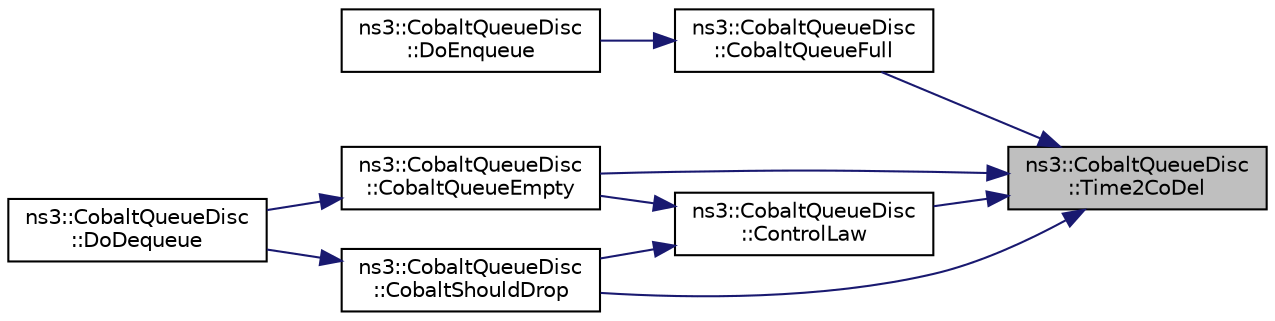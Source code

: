 digraph "ns3::CobaltQueueDisc::Time2CoDel"
{
 // LATEX_PDF_SIZE
  edge [fontname="Helvetica",fontsize="10",labelfontname="Helvetica",labelfontsize="10"];
  node [fontname="Helvetica",fontsize="10",shape=record];
  rankdir="RL";
  Node1 [label="ns3::CobaltQueueDisc\l::Time2CoDel",height=0.2,width=0.4,color="black", fillcolor="grey75", style="filled", fontcolor="black",tooltip="Return the unsigned 32-bit integer representation of the input Time object."];
  Node1 -> Node2 [dir="back",color="midnightblue",fontsize="10",style="solid",fontname="Helvetica"];
  Node2 [label="ns3::CobaltQueueDisc\l::CobaltQueueEmpty",height=0.2,width=0.4,color="black", fillcolor="white", style="filled",URL="$classns3_1_1_cobalt_queue_disc.html#af6fcb03f19db1c3db8fd731efb53d23f",tooltip="Called when the queue becomes empty to alter the drop probabilities of Blue."];
  Node2 -> Node3 [dir="back",color="midnightblue",fontsize="10",style="solid",fontname="Helvetica"];
  Node3 [label="ns3::CobaltQueueDisc\l::DoDequeue",height=0.2,width=0.4,color="black", fillcolor="white", style="filled",URL="$classns3_1_1_cobalt_queue_disc.html#a1c62d3ba0ac9ff28b4779337ef0c36f7",tooltip="This function actually extracts a packet from the queue disc."];
  Node1 -> Node4 [dir="back",color="midnightblue",fontsize="10",style="solid",fontname="Helvetica"];
  Node4 [label="ns3::CobaltQueueDisc\l::CobaltQueueFull",height=0.2,width=0.4,color="black", fillcolor="white", style="filled",URL="$classns3_1_1_cobalt_queue_disc.html#a54da4c60c57f726e0bdd82b02af44176",tooltip="Called when the queue becomes full to alter the drop probabilities of Blue."];
  Node4 -> Node5 [dir="back",color="midnightblue",fontsize="10",style="solid",fontname="Helvetica"];
  Node5 [label="ns3::CobaltQueueDisc\l::DoEnqueue",height=0.2,width=0.4,color="black", fillcolor="white", style="filled",URL="$classns3_1_1_cobalt_queue_disc.html#a3df648f96b1bcd613b9171a0950dcf25",tooltip="This function actually enqueues a packet into the queue disc."];
  Node1 -> Node6 [dir="back",color="midnightblue",fontsize="10",style="solid",fontname="Helvetica"];
  Node6 [label="ns3::CobaltQueueDisc\l::CobaltShouldDrop",height=0.2,width=0.4,color="black", fillcolor="white", style="filled",URL="$classns3_1_1_cobalt_queue_disc.html#a59935fe3ec6a23ff7b55cd298fc4cc80",tooltip="Called to decide whether the current packet should be dropped based on decisions taken by Blue and Co..."];
  Node6 -> Node3 [dir="back",color="midnightblue",fontsize="10",style="solid",fontname="Helvetica"];
  Node1 -> Node7 [dir="back",color="midnightblue",fontsize="10",style="solid",fontname="Helvetica"];
  Node7 [label="ns3::CobaltQueueDisc\l::ControlLaw",height=0.2,width=0.4,color="black", fillcolor="white", style="filled",URL="$classns3_1_1_cobalt_queue_disc.html#a93e3a247541e77d0841eeae88fb4e339",tooltip="Determine the time for next drop CoDel control law is t + m_interval/sqrt(m_count)."];
  Node7 -> Node2 [dir="back",color="midnightblue",fontsize="10",style="solid",fontname="Helvetica"];
  Node7 -> Node6 [dir="back",color="midnightblue",fontsize="10",style="solid",fontname="Helvetica"];
}
